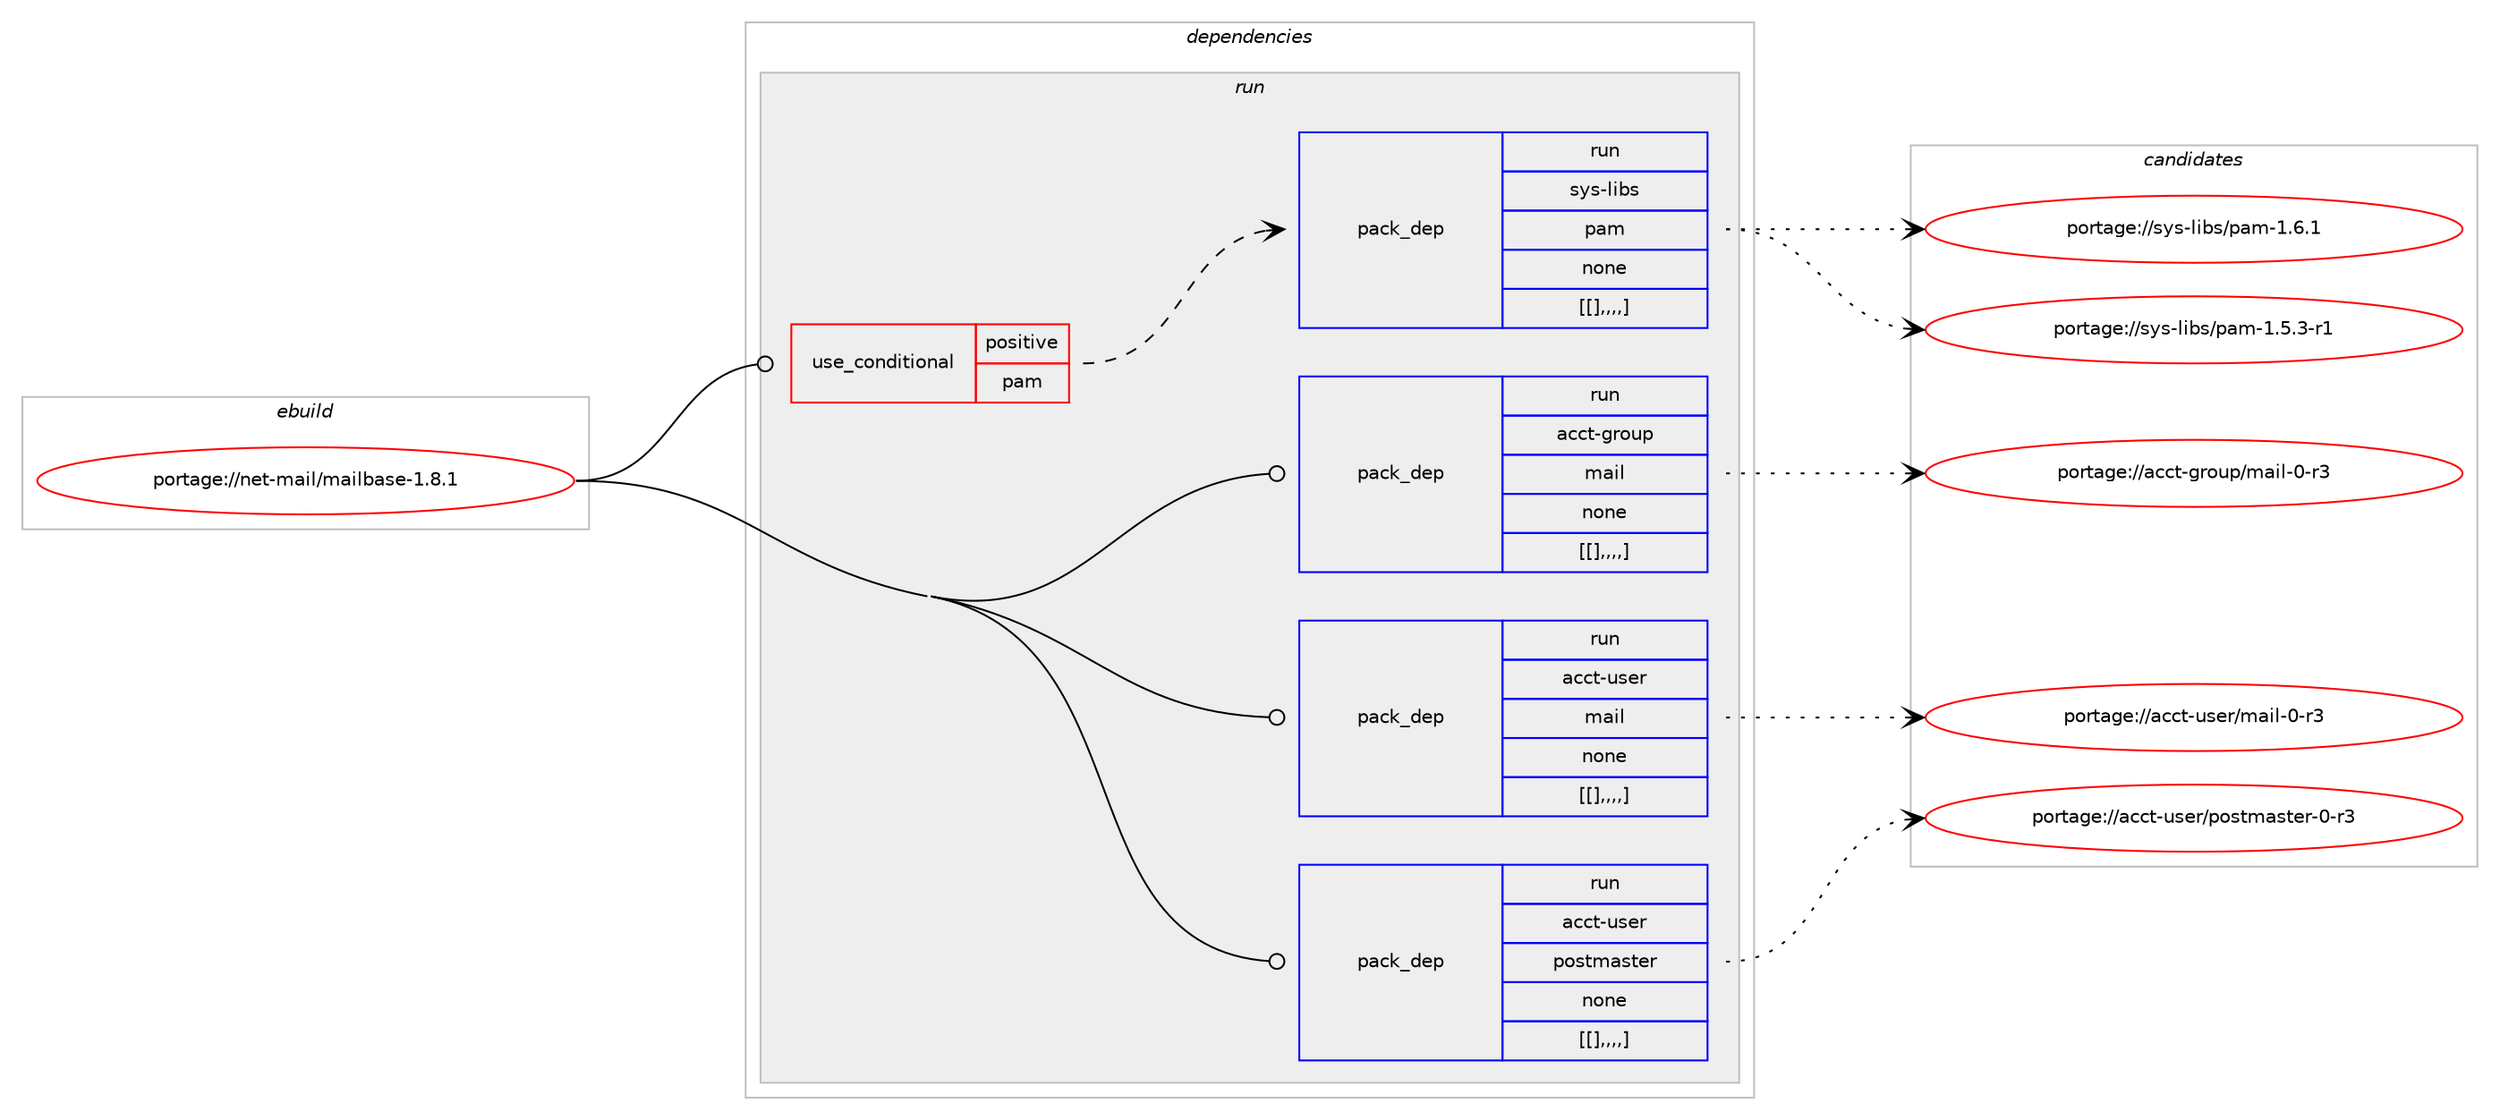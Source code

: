digraph prolog {

# *************
# Graph options
# *************

newrank=true;
concentrate=true;
compound=true;
graph [rankdir=LR,fontname=Helvetica,fontsize=10,ranksep=1.5];#, ranksep=2.5, nodesep=0.2];
edge  [arrowhead=vee];
node  [fontname=Helvetica,fontsize=10];

# **********
# The ebuild
# **********

subgraph cluster_leftcol {
color=gray;
label=<<i>ebuild</i>>;
id [label="portage://net-mail/mailbase-1.8.1", color=red, width=4, href="../net-mail/mailbase-1.8.1.svg"];
}

# ****************
# The dependencies
# ****************

subgraph cluster_midcol {
color=gray;
label=<<i>dependencies</i>>;
subgraph cluster_compile {
fillcolor="#eeeeee";
style=filled;
label=<<i>compile</i>>;
}
subgraph cluster_compileandrun {
fillcolor="#eeeeee";
style=filled;
label=<<i>compile and run</i>>;
}
subgraph cluster_run {
fillcolor="#eeeeee";
style=filled;
label=<<i>run</i>>;
subgraph cond3324 {
dependency8729 [label=<<TABLE BORDER="0" CELLBORDER="1" CELLSPACING="0" CELLPADDING="4"><TR><TD ROWSPAN="3" CELLPADDING="10">use_conditional</TD></TR><TR><TD>positive</TD></TR><TR><TD>pam</TD></TR></TABLE>>, shape=none, color=red];
subgraph pack5390 {
dependency8730 [label=<<TABLE BORDER="0" CELLBORDER="1" CELLSPACING="0" CELLPADDING="4" WIDTH="220"><TR><TD ROWSPAN="6" CELLPADDING="30">pack_dep</TD></TR><TR><TD WIDTH="110">run</TD></TR><TR><TD>sys-libs</TD></TR><TR><TD>pam</TD></TR><TR><TD>none</TD></TR><TR><TD>[[],,,,]</TD></TR></TABLE>>, shape=none, color=blue];
}
dependency8729:e -> dependency8730:w [weight=20,style="dashed",arrowhead="vee"];
}
id:e -> dependency8729:w [weight=20,style="solid",arrowhead="odot"];
subgraph pack5391 {
dependency8731 [label=<<TABLE BORDER="0" CELLBORDER="1" CELLSPACING="0" CELLPADDING="4" WIDTH="220"><TR><TD ROWSPAN="6" CELLPADDING="30">pack_dep</TD></TR><TR><TD WIDTH="110">run</TD></TR><TR><TD>acct-group</TD></TR><TR><TD>mail</TD></TR><TR><TD>none</TD></TR><TR><TD>[[],,,,]</TD></TR></TABLE>>, shape=none, color=blue];
}
id:e -> dependency8731:w [weight=20,style="solid",arrowhead="odot"];
subgraph pack5392 {
dependency8732 [label=<<TABLE BORDER="0" CELLBORDER="1" CELLSPACING="0" CELLPADDING="4" WIDTH="220"><TR><TD ROWSPAN="6" CELLPADDING="30">pack_dep</TD></TR><TR><TD WIDTH="110">run</TD></TR><TR><TD>acct-user</TD></TR><TR><TD>mail</TD></TR><TR><TD>none</TD></TR><TR><TD>[[],,,,]</TD></TR></TABLE>>, shape=none, color=blue];
}
id:e -> dependency8732:w [weight=20,style="solid",arrowhead="odot"];
subgraph pack5393 {
dependency8733 [label=<<TABLE BORDER="0" CELLBORDER="1" CELLSPACING="0" CELLPADDING="4" WIDTH="220"><TR><TD ROWSPAN="6" CELLPADDING="30">pack_dep</TD></TR><TR><TD WIDTH="110">run</TD></TR><TR><TD>acct-user</TD></TR><TR><TD>postmaster</TD></TR><TR><TD>none</TD></TR><TR><TD>[[],,,,]</TD></TR></TABLE>>, shape=none, color=blue];
}
id:e -> dependency8733:w [weight=20,style="solid",arrowhead="odot"];
}
}

# **************
# The candidates
# **************

subgraph cluster_choices {
rank=same;
color=gray;
label=<<i>candidates</i>>;

subgraph choice5390 {
color=black;
nodesep=1;
choice11512111545108105981154711297109454946544649 [label="portage://sys-libs/pam-1.6.1", color=red, width=4,href="../sys-libs/pam-1.6.1.svg"];
choice115121115451081059811547112971094549465346514511449 [label="portage://sys-libs/pam-1.5.3-r1", color=red, width=4,href="../sys-libs/pam-1.5.3-r1.svg"];
dependency8730:e -> choice11512111545108105981154711297109454946544649:w [style=dotted,weight="100"];
dependency8730:e -> choice115121115451081059811547112971094549465346514511449:w [style=dotted,weight="100"];
}
subgraph choice5391 {
color=black;
nodesep=1;
choice97999911645103114111117112471099710510845484511451 [label="portage://acct-group/mail-0-r3", color=red, width=4,href="../acct-group/mail-0-r3.svg"];
dependency8731:e -> choice97999911645103114111117112471099710510845484511451:w [style=dotted,weight="100"];
}
subgraph choice5392 {
color=black;
nodesep=1;
choice97999911645117115101114471099710510845484511451 [label="portage://acct-user/mail-0-r3", color=red, width=4,href="../acct-user/mail-0-r3.svg"];
dependency8732:e -> choice97999911645117115101114471099710510845484511451:w [style=dotted,weight="100"];
}
subgraph choice5393 {
color=black;
nodesep=1;
choice97999911645117115101114471121111151161099711511610111445484511451 [label="portage://acct-user/postmaster-0-r3", color=red, width=4,href="../acct-user/postmaster-0-r3.svg"];
dependency8733:e -> choice97999911645117115101114471121111151161099711511610111445484511451:w [style=dotted,weight="100"];
}
}

}
